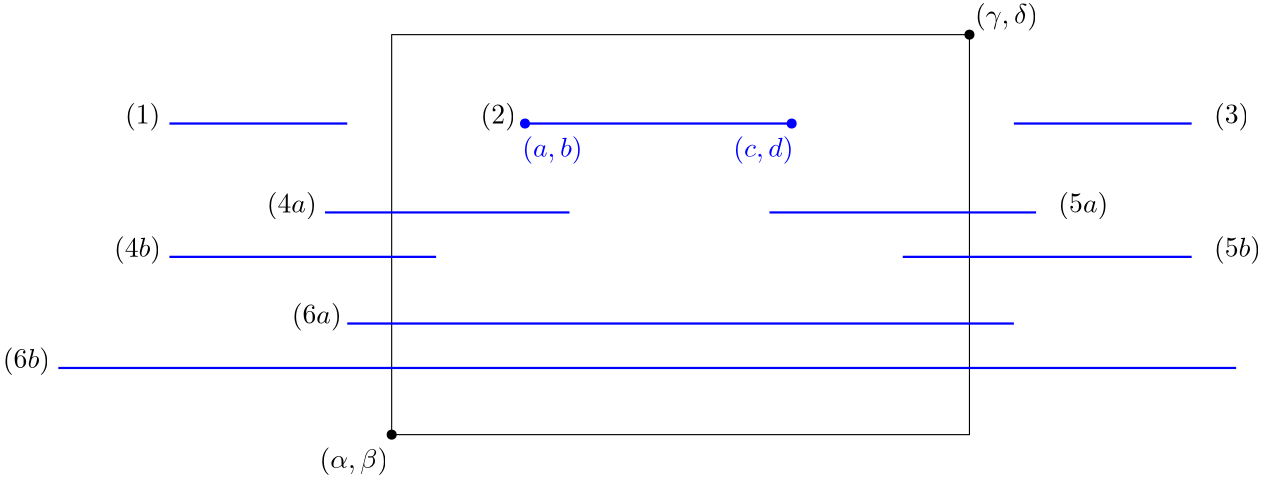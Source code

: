 <?xml version="1.0"?>
<!DOCTYPE ipe SYSTEM "ipe.dtd">
<ipe version="70005" creator="Ipe 7.1.4">
<info created="D:20141106093852" modified="D:20141212150502"/>
<ipestyle name="basic">
<symbol name="arrow/arc(spx)">
<path stroke="sym-stroke" fill="sym-stroke" pen="sym-pen">
0 0 m
-1 0.333 l
-1 -0.333 l
h
</path>
</symbol>
<symbol name="arrow/farc(spx)">
<path stroke="sym-stroke" fill="white" pen="sym-pen">
0 0 m
-1 0.333 l
-1 -0.333 l
h
</path>
</symbol>
<symbol name="mark/circle(sx)" transformations="translations">
<path fill="sym-stroke">
0.6 0 0 0.6 0 0 e
0.4 0 0 0.4 0 0 e
</path>
</symbol>
<symbol name="mark/disk(sx)" transformations="translations">
<path fill="sym-stroke">
0.6 0 0 0.6 0 0 e
</path>
</symbol>
<symbol name="mark/fdisk(sfx)" transformations="translations">
<group>
<path fill="sym-fill">
0.5 0 0 0.5 0 0 e
</path>
<path fill="sym-stroke" fillrule="eofill">
0.6 0 0 0.6 0 0 e
0.4 0 0 0.4 0 0 e
</path>
</group>
</symbol>
<symbol name="mark/box(sx)" transformations="translations">
<path fill="sym-stroke" fillrule="eofill">
-0.6 -0.6 m
0.6 -0.6 l
0.6 0.6 l
-0.6 0.6 l
h
-0.4 -0.4 m
0.4 -0.4 l
0.4 0.4 l
-0.4 0.4 l
h
</path>
</symbol>
<symbol name="mark/square(sx)" transformations="translations">
<path fill="sym-stroke">
-0.6 -0.6 m
0.6 -0.6 l
0.6 0.6 l
-0.6 0.6 l
h
</path>
</symbol>
<symbol name="mark/fsquare(sfx)" transformations="translations">
<group>
<path fill="sym-fill">
-0.5 -0.5 m
0.5 -0.5 l
0.5 0.5 l
-0.5 0.5 l
h
</path>
<path fill="sym-stroke" fillrule="eofill">
-0.6 -0.6 m
0.6 -0.6 l
0.6 0.6 l
-0.6 0.6 l
h
-0.4 -0.4 m
0.4 -0.4 l
0.4 0.4 l
-0.4 0.4 l
h
</path>
</group>
</symbol>
<symbol name="mark/cross(sx)" transformations="translations">
<group>
<path fill="sym-stroke">
-0.43 -0.57 m
0.57 0.43 l
0.43 0.57 l
-0.57 -0.43 l
h
</path>
<path fill="sym-stroke">
-0.43 0.57 m
0.57 -0.43 l
0.43 -0.57 l
-0.57 0.43 l
h
</path>
</group>
</symbol>
<symbol name="arrow/fnormal(spx)">
<path stroke="sym-stroke" fill="white" pen="sym-pen">
0 0 m
-1 0.333 l
-1 -0.333 l
h
</path>
</symbol>
<symbol name="arrow/pointed(spx)">
<path stroke="sym-stroke" fill="sym-stroke" pen="sym-pen">
0 0 m
-1 0.333 l
-0.8 0 l
-1 -0.333 l
h
</path>
</symbol>
<symbol name="arrow/fpointed(spx)">
<path stroke="sym-stroke" fill="white" pen="sym-pen">
0 0 m
-1 0.333 l
-0.8 0 l
-1 -0.333 l
h
</path>
</symbol>
<symbol name="arrow/linear(spx)">
<path stroke="sym-stroke" pen="sym-pen">
-1 0.333 m
0 0 l
-1 -0.333 l
</path>
</symbol>
<symbol name="arrow/fdouble(spx)">
<path stroke="sym-stroke" fill="white" pen="sym-pen">
0 0 m
-1 0.333 l
-1 -0.333 l
h
-1 0 m
-2 0.333 l
-2 -0.333 l
h
</path>
</symbol>
<symbol name="arrow/double(spx)">
<path stroke="sym-stroke" fill="sym-stroke" pen="sym-pen">
0 0 m
-1 0.333 l
-1 -0.333 l
h
-1 0 m
-2 0.333 l
-2 -0.333 l
h
</path>
</symbol>
<pen name="heavier" value="0.8"/>
<pen name="fat" value="1.2"/>
<pen name="ultrafat" value="2"/>
<symbolsize name="large" value="5"/>
<symbolsize name="small" value="2"/>
<symbolsize name="tiny" value="1.1"/>
<arrowsize name="large" value="10"/>
<arrowsize name="small" value="5"/>
<arrowsize name="tiny" value="3"/>
<color name="red" value="1 0 0"/>
<color name="green" value="0 1 0"/>
<color name="blue" value="0 0 1"/>
<color name="yellow" value="1 1 0"/>
<color name="orange" value="1 0.647 0"/>
<color name="gold" value="1 0.843 0"/>
<color name="purple" value="0.627 0.125 0.941"/>
<color name="gray" value="0.745"/>
<color name="brown" value="0.647 0.165 0.165"/>
<color name="navy" value="0 0 0.502"/>
<color name="pink" value="1 0.753 0.796"/>
<color name="seagreen" value="0.18 0.545 0.341"/>
<color name="turquoise" value="0.251 0.878 0.816"/>
<color name="violet" value="0.933 0.51 0.933"/>
<color name="darkblue" value="0 0 0.545"/>
<color name="darkcyan" value="0 0.545 0.545"/>
<color name="darkgray" value="0.663"/>
<color name="darkgreen" value="0 0.392 0"/>
<color name="darkmagenta" value="0.545 0 0.545"/>
<color name="darkorange" value="1 0.549 0"/>
<color name="darkred" value="0.545 0 0"/>
<color name="lightblue" value="0.678 0.847 0.902"/>
<color name="lightcyan" value="0.878 1 1"/>
<color name="lightgray" value="0.827"/>
<color name="lightgreen" value="0.565 0.933 0.565"/>
<color name="lightyellow" value="1 1 0.878"/>
<dashstyle name="dashed" value="[4] 0"/>
<dashstyle name="dotted" value="[1 3] 0"/>
<dashstyle name="dash dotted" value="[4 2 1 2] 0"/>
<dashstyle name="dash dot dotted" value="[4 2 1 2 1 2] 0"/>
<textsize name="large" value="\large"/>
<textsize name="small" value="\small"/>
<textsize name="tiny" value="\tiny"/>
<textsize name="Large" value="\Large"/>
<textsize name="LARGE" value="\LARGE"/>
<textsize name="huge" value="\huge"/>
<textsize name="Huge" value="\Huge"/>
<textsize name="footnote" value="\footnotesize"/>
<textstyle name="center" begin="\begin{center}" end="\end{center}"/>
<textstyle name="itemize" begin="\begin{itemize}" end="\end{itemize}"/>
<textstyle name="item" begin="\begin{itemize}\item{}" end="\end{itemize}"/>
<gridsize name="4 pts" value="4"/>
<gridsize name="8 pts (~3 mm)" value="8"/>
<gridsize name="16 pts (~6 mm)" value="16"/>
<gridsize name="32 pts (~12 mm)" value="32"/>
<gridsize name="10 pts (~3.5 mm)" value="10"/>
<gridsize name="20 pts (~7 mm)" value="20"/>
<gridsize name="14 pts (~5 mm)" value="14"/>
<gridsize name="28 pts (~10 mm)" value="28"/>
<gridsize name="56 pts (~20 mm)" value="56"/>
<anglesize name="90 deg" value="90"/>
<anglesize name="60 deg" value="60"/>
<anglesize name="45 deg" value="45"/>
<anglesize name="30 deg" value="30"/>
<anglesize name="22.5 deg" value="22.5"/>
<tiling name="falling" angle="-60" step="4" width="1"/>
<tiling name="rising" angle="30" step="4" width="1"/>
</ipestyle>
<page>
<layer name="alpha"/>
<view layers="alpha" active="alpha"/>
<path layer="alpha" matrix="0.65 0 0 0.9 108.8 76.8" stroke="black">
128 768 m
128 608 l
448 608 l
448 768 l
h
</path>
<text matrix="1 0 0 1 54 20" transformations="translations" pos="112 592" stroke="black" type="label" width="24.747" height="7.473" depth="2.49" valign="baseline">$(\alpha, \beta)$</text>
<text matrix="1 0 0 1 -46 4" transformations="translations" pos="448 768" stroke="black" type="label" width="22.693" height="7.473" depth="2.49" valign="baseline">$(\gamma, \delta)$</text>
<use matrix="1 0 0 1 64 16" name="mark/disk(sx)" pos="128 608" size="normal" stroke="black"/>
<use matrix="1 0 0 1 -48 0" name="mark/disk(sx)" pos="448 768" size="normal" stroke="black"/>
<path matrix="1 0 0 1 80 0" stroke="blue" pen="heavier">
160 736 m
256 736 l
</path>
<path matrix="1 0 0 1 80 0" stroke="blue" pen="heavier">
32 736 m
96 736 l
</path>
<path matrix="1 0 0 1 -64 0" stroke="blue" pen="heavier">
480 736 m
544 736 l
</path>
<path matrix="1 0 0 1 -16 -16" stroke="blue" pen="heavier">
128 704 m
224 704 l
</path>
<path stroke="blue" pen="heavier">
168 704 m
256 704 l
</path>
<path stroke="blue" pen="heavier">
176 664 m
416 664 l
</path>
<path stroke="blue" pen="heavier">
72 648 m
496 648 l
</path>
<path matrix="1 0 0 1 0 -16" stroke="blue" pen="heavier">
376 704 m
480 704 l
</path>
<path matrix="1 0 0 1 0 8" stroke="blue" pen="heavier">
328 696 m
424 696 l
</path>
<text matrix="1 0 0 1 0 -8" transformations="translations" pos="96 744" stroke="black" type="label" width="12.73" height="7.473" depth="2.49" valign="baseline">$(1)$</text>
<text transformations="translations" pos="224 736" stroke="black" type="label" width="12.73" height="7.473" depth="2.49" valign="baseline">$(2)$</text>
<text transformations="translations" pos="488 736" stroke="black" type="label" width="12.73" height="7.473" depth="2.49" valign="baseline">$(3)$</text>
<text matrix="1 0 0 1 51 0" transformations="translations" pos="96 704" stroke="black" type="label" width="17.996" height="7.473" depth="2.49" valign="baseline">$(4a)$</text>
<text matrix="1 0 0 1 -4 0" transformations="translations" pos="96 688" stroke="black" type="label" width="17.006" height="7.473" depth="2.49" valign="baseline">$(4b)$</text>
<text matrix="1 0 0 1 -56 0" transformations="translations" pos="488 704" stroke="black" type="label" width="17.996" height="7.473" depth="2.49" valign="baseline">$(5a)$</text>
<text matrix="1 0 0 1 0 8" transformations="translations" pos="488 680" stroke="black" type="label" width="20.327" height="7.473" depth="2.49" valign="baseline">$(5b)$
</text>
<text matrix="1 0 0 1 -4 0" transformations="translations" pos="160 664" stroke="black" type="label" width="17.996" height="7.473" depth="2.49" valign="baseline">$(6a)$</text>
<text matrix="1 0 0 1 -4 0" transformations="translations" pos="56 648" stroke="black" type="label" width="17.006" height="7.473" depth="2.49" valign="baseline">$(6b)$</text>
<use name="mark/disk(sx)" pos="240 736" size="normal" stroke="blue"/>
<use name="mark/disk(sx)" pos="336 736" size="normal" stroke="0 0 1"/>
<text matrix="1 0 0 1 -1 4" transformations="translations" pos="240 720" stroke="blue" type="label" width="21.718" height="7.473" depth="2.49" valign="baseline">$(a,b)$</text>
<text matrix="1 0 0 1 -5 4" transformations="translations" pos="320 720" stroke="blue" type="label" width="21.673" height="7.473" depth="2.49" valign="baseline">$(c,d)$</text>
</page>
</ipe>
